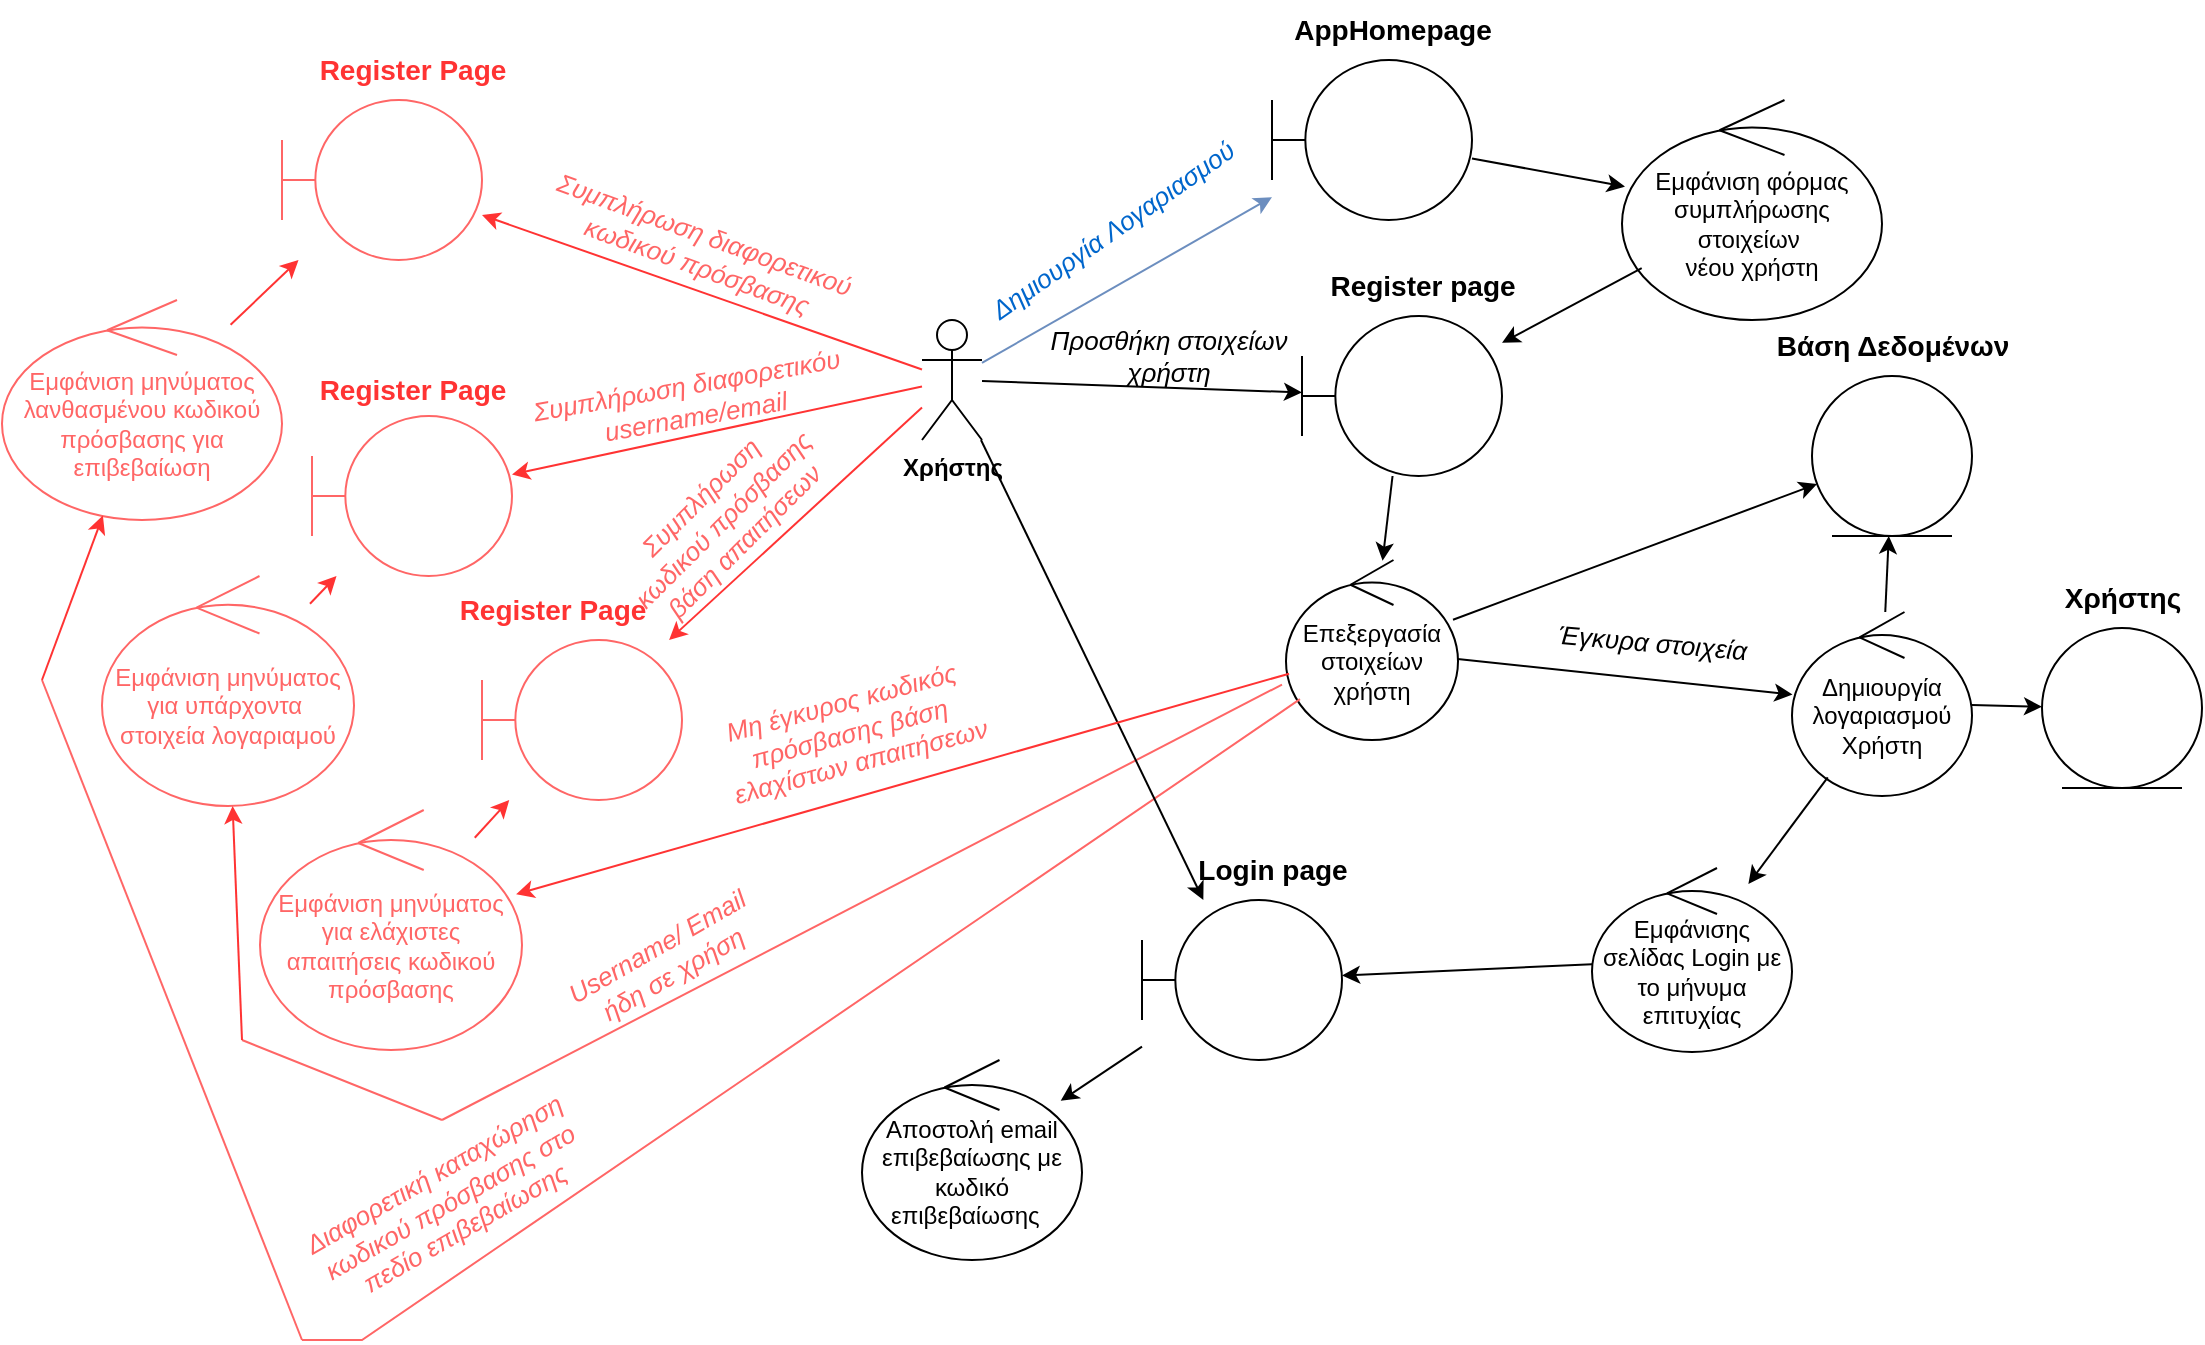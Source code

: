 <mxfile version="27.0.3">
  <diagram name="Page-1" id="njp6pxb4XW8KGzmO_27R">
    <mxGraphModel dx="2063" dy="764" grid="1" gridSize="10" guides="1" tooltips="1" connect="1" arrows="1" fold="1" page="1" pageScale="1" pageWidth="850" pageHeight="1100" math="0" shadow="0">
      <root>
        <mxCell id="0" />
        <mxCell id="1" parent="0" />
        <mxCell id="MnoFGSXp_-6RD4RvQXXh-1" value="&lt;b&gt;Χρήστης&lt;/b&gt;" style="shape=umlActor;verticalLabelPosition=bottom;verticalAlign=top;html=1;outlineConnect=0;" parent="1" vertex="1">
          <mxGeometry x="60" y="190" width="30" height="60" as="geometry" />
        </mxCell>
        <mxCell id="MnoFGSXp_-6RD4RvQXXh-3" value="Δημιουργία Λογαριασμού" style="text;html=1;align=center;verticalAlign=middle;resizable=0;points=[];autosize=1;strokeColor=none;fillColor=none;rotation=-35;fontSize=13;fontStyle=2;fontColor=#0066CC;" parent="1" vertex="1">
          <mxGeometry x="70" y="130" width="170" height="30" as="geometry" />
        </mxCell>
        <mxCell id="MnoFGSXp_-6RD4RvQXXh-5" value="AppHomepage" style="text;html=1;align=center;verticalAlign=middle;resizable=0;points=[];autosize=1;strokeColor=none;fillColor=none;fontSize=14;fontStyle=1;fontColor=#000000;" parent="1" vertex="1">
          <mxGeometry x="235" y="30" width="120" height="30" as="geometry" />
        </mxCell>
        <mxCell id="MnoFGSXp_-6RD4RvQXXh-7" value="Εμφάνιση φόρμας συμπλήρωσης&lt;div&gt;στοιχείων&amp;nbsp;&lt;/div&gt;&lt;div&gt;νέου χρήστη&lt;/div&gt;" style="ellipse;shape=umlControl;whiteSpace=wrap;html=1;fontStyle=0" parent="1" vertex="1">
          <mxGeometry x="410" y="80" width="130" height="110" as="geometry" />
        </mxCell>
        <mxCell id="MnoFGSXp_-6RD4RvQXXh-9" value="" style="shape=umlBoundary;whiteSpace=wrap;html=1;" parent="1" vertex="1">
          <mxGeometry x="250" y="188" width="100" height="80" as="geometry" />
        </mxCell>
        <mxCell id="MnoFGSXp_-6RD4RvQXXh-10" value="Register page" style="text;html=1;align=center;verticalAlign=middle;resizable=0;points=[];autosize=1;strokeColor=none;fillColor=none;fontSize=14;fontStyle=1" parent="1" vertex="1">
          <mxGeometry x="255" y="158" width="110" height="30" as="geometry" />
        </mxCell>
        <mxCell id="MnoFGSXp_-6RD4RvQXXh-13" value="Επεξεργασία στοιχείων χρήστη" style="ellipse;shape=umlControl;whiteSpace=wrap;html=1;" parent="1" vertex="1">
          <mxGeometry x="242" y="310" width="86" height="90" as="geometry" />
        </mxCell>
        <mxCell id="MnoFGSXp_-6RD4RvQXXh-15" value="" style="ellipse;shape=umlEntity;whiteSpace=wrap;html=1;" parent="1" vertex="1">
          <mxGeometry x="505" y="218" width="80" height="80" as="geometry" />
        </mxCell>
        <mxCell id="MnoFGSXp_-6RD4RvQXXh-16" value="Βάση Δεδομένων" style="text;html=1;align=center;verticalAlign=middle;resizable=0;points=[];autosize=1;strokeColor=none;fillColor=none;fontSize=14;fontStyle=1" parent="1" vertex="1">
          <mxGeometry x="480" y="188" width="130" height="30" as="geometry" />
        </mxCell>
        <mxCell id="MnoFGSXp_-6RD4RvQXXh-18" value="Δημιουργία λογαριασμού Χρήστη" style="ellipse;shape=umlControl;whiteSpace=wrap;html=1;" parent="1" vertex="1">
          <mxGeometry x="495" y="336" width="90" height="92" as="geometry" />
        </mxCell>
        <mxCell id="MnoFGSXp_-6RD4RvQXXh-21" value="" style="ellipse;shape=umlEntity;whiteSpace=wrap;html=1;" parent="1" vertex="1">
          <mxGeometry x="620" y="344" width="80" height="80" as="geometry" />
        </mxCell>
        <mxCell id="MnoFGSXp_-6RD4RvQXXh-22" value="Χρήστης" style="text;html=1;align=center;verticalAlign=middle;resizable=0;points=[];autosize=1;strokeColor=none;fillColor=none;fontSize=14;fontStyle=1" parent="1" vertex="1">
          <mxGeometry x="620" y="314" width="80" height="30" as="geometry" />
        </mxCell>
        <mxCell id="MnoFGSXp_-6RD4RvQXXh-23" value="Έγκυρα στοιχεία" style="text;html=1;align=center;verticalAlign=middle;resizable=0;points=[];autosize=1;strokeColor=none;fillColor=none;rotation=5;fontStyle=2;fontSize=13;" parent="1" vertex="1">
          <mxGeometry x="365" y="336" width="120" height="30" as="geometry" />
        </mxCell>
        <mxCell id="MnoFGSXp_-6RD4RvQXXh-25" value="&lt;font color=&quot;#ff6666&quot;&gt;Μη έγκυρος κωδικός&amp;nbsp;&lt;/font&gt;&lt;div&gt;&lt;font color=&quot;#ff6666&quot;&gt;πρόσβασης βάση&amp;nbsp;&lt;/font&gt;&lt;div&gt;&lt;font color=&quot;#ff6666&quot;&gt;ελαχίστων απαιτήσεων&lt;/font&gt;&lt;/div&gt;&lt;/div&gt;" style="text;html=1;align=center;verticalAlign=middle;resizable=0;points=[];autosize=1;strokeColor=none;fillColor=none;rotation=-15;fontStyle=2;fontSize=13;" parent="1" vertex="1">
          <mxGeometry x="-55" y="366" width="160" height="60" as="geometry" />
        </mxCell>
        <mxCell id="MnoFGSXp_-6RD4RvQXXh-26" value="&lt;font style=&quot;color: rgb(255, 102, 102);&quot;&gt;Εμφάνιση μηνύματος για ελάχιστες&lt;/font&gt;&lt;div&gt;&lt;font style=&quot;color: rgb(255, 102, 102);&quot;&gt;απαιτήσεις&amp;nbsp;&lt;/font&gt;&lt;span style=&quot;color: light-dark(rgb(255, 102, 102), rgb(224, 93, 93)); background-color: transparent;&quot;&gt;κωδικού πρόσβασης&lt;/span&gt;&lt;/div&gt;" style="ellipse;shape=umlControl;whiteSpace=wrap;html=1;strokeColor=#FF6666;" parent="1" vertex="1">
          <mxGeometry x="-271" y="435" width="131" height="120" as="geometry" />
        </mxCell>
        <mxCell id="MnoFGSXp_-6RD4RvQXXh-27" value="" style="shape=umlBoundary;whiteSpace=wrap;html=1;strokeColor=#FF6666;" parent="1" vertex="1">
          <mxGeometry x="-160" y="350" width="100" height="80" as="geometry" />
        </mxCell>
        <mxCell id="MnoFGSXp_-6RD4RvQXXh-30" value="Προσθήκη στοιχείων&lt;div&gt;χρήστη&lt;/div&gt;" style="text;html=1;align=center;verticalAlign=middle;resizable=0;points=[];autosize=1;strokeColor=none;fillColor=none;fontSize=13;fontStyle=2" parent="1" vertex="1">
          <mxGeometry x="113" y="188" width="140" height="40" as="geometry" />
        </mxCell>
        <mxCell id="MnoFGSXp_-6RD4RvQXXh-31" value="&lt;font style=&quot;color: rgb(255, 102, 102);&quot;&gt;Συμπλήρωση&lt;/font&gt;&lt;div&gt;&lt;font style=&quot;color: rgb(255, 102, 102);&quot;&gt;&amp;nbsp;κωδικού πρόσβασης&amp;nbsp;&lt;/font&gt;&lt;/div&gt;&lt;div&gt;&lt;font style=&quot;color: rgb(255, 102, 102);&quot;&gt;βάση&amp;nbsp;&lt;/font&gt;&lt;span style=&quot;color: light-dark(rgb(255, 102, 102), rgb(224, 93, 93)); background-color: transparent;&quot;&gt;απαιτήσεων&lt;/span&gt;&lt;/div&gt;" style="text;html=1;align=center;verticalAlign=middle;resizable=0;points=[];autosize=1;strokeColor=none;fillColor=none;rotation=-45;fontStyle=2;fontSize=13;" parent="1" vertex="1">
          <mxGeometry x="-115" y="260" width="150" height="60" as="geometry" />
        </mxCell>
        <mxCell id="MnoFGSXp_-6RD4RvQXXh-33" value="&lt;font style=&quot;color: rgb(255, 102, 102);&quot;&gt;Username/ Email&lt;/font&gt;&lt;div&gt;&lt;font style=&quot;color: rgb(255, 102, 102);&quot;&gt;ήδη σε χρήση&lt;/font&gt;&lt;/div&gt;" style="text;html=1;align=center;verticalAlign=middle;resizable=0;points=[];autosize=1;strokeColor=none;fillColor=none;rotation=-30;fontSize=13;fontStyle=2" parent="1" vertex="1">
          <mxGeometry x="-129" y="490" width="120" height="40" as="geometry" />
        </mxCell>
        <mxCell id="MnoFGSXp_-6RD4RvQXXh-34" value="&lt;font style=&quot;color: rgb(255, 102, 102);&quot;&gt;Εμφάνιση μηνύματος για υπάρχοντα&amp;nbsp; στοιχεία λογαριαμού&lt;/font&gt;" style="ellipse;shape=umlControl;whiteSpace=wrap;html=1;strokeColor=#FF6666;" parent="1" vertex="1">
          <mxGeometry x="-350" y="318" width="126" height="115" as="geometry" />
        </mxCell>
        <mxCell id="MnoFGSXp_-6RD4RvQXXh-35" value="" style="shape=umlBoundary;whiteSpace=wrap;html=1;strokeColor=#FF6666;" parent="1" vertex="1">
          <mxGeometry x="-245" y="238" width="100" height="80" as="geometry" />
        </mxCell>
        <mxCell id="MnoFGSXp_-6RD4RvQXXh-39" value="&lt;font style=&quot;color: rgb(255, 102, 102);&quot;&gt;Συμπλήρωση διαφορετικόυ&amp;nbsp;&lt;/font&gt;&lt;div&gt;&lt;font style=&quot;color: rgb(255, 102, 102);&quot;&gt;username/email&lt;/font&gt;&lt;/div&gt;" style="text;html=1;align=center;verticalAlign=middle;resizable=0;points=[];autosize=1;strokeColor=none;fillColor=none;rotation=-10;fontStyle=2;fontSize=13;" parent="1" vertex="1">
          <mxGeometry x="-145" y="210" width="180" height="40" as="geometry" />
        </mxCell>
        <mxCell id="MnoFGSXp_-6RD4RvQXXh-41" value="&lt;font style=&quot;color: rgb(255, 102, 102);&quot;&gt;Εμφάνιση μηνύματος λανθασμένου κωδικού πρόσβασης για επιβεβαίωση&lt;/font&gt;" style="ellipse;shape=umlControl;whiteSpace=wrap;html=1;strokeColor=#FF6666;" parent="1" vertex="1">
          <mxGeometry x="-400" y="180" width="140" height="110" as="geometry" />
        </mxCell>
        <mxCell id="MnoFGSXp_-6RD4RvQXXh-42" value="&lt;font style=&quot;color: rgb(255, 102, 102);&quot;&gt;Διαφορετική καταχώρηση&amp;nbsp;&lt;/font&gt;&lt;div&gt;&lt;font style=&quot;color: rgb(255, 102, 102);&quot;&gt;κωδικού&amp;nbsp;&lt;/font&gt;&lt;span style=&quot;color: light-dark(rgb(255, 102, 102), rgb(224, 93, 93)); background-color: transparent;&quot;&gt;πρόσβασης στο&amp;nbsp;&lt;/span&gt;&lt;div&gt;&lt;font style=&quot;color: rgb(255, 102, 102);&quot;&gt;πεδίο επιβεβαίωσης&amp;nbsp;&lt;/font&gt;&lt;/div&gt;&lt;/div&gt;" style="text;html=1;align=center;verticalAlign=middle;resizable=0;points=[];autosize=1;strokeColor=none;fillColor=none;rotation=-30;fontStyle=2;fontSize=13;" parent="1" vertex="1">
          <mxGeometry x="-260" y="600" width="170" height="60" as="geometry" />
        </mxCell>
        <mxCell id="MnoFGSXp_-6RD4RvQXXh-45" value="" style="shape=umlBoundary;whiteSpace=wrap;html=1;strokeColor=#FF6666;" parent="1" vertex="1">
          <mxGeometry x="-260" y="80" width="100" height="80" as="geometry" />
        </mxCell>
        <mxCell id="MnoFGSXp_-6RD4RvQXXh-46" value="&lt;font style=&quot;color: rgb(255, 102, 102);&quot;&gt;Συμπλήρωση διαφορετικού&amp;nbsp;&lt;/font&gt;&lt;div&gt;&lt;font style=&quot;color: rgb(255, 102, 102);&quot;&gt;κωδικού πρόσβασης&lt;/font&gt;&lt;/div&gt;" style="text;html=1;align=center;verticalAlign=middle;resizable=0;points=[];autosize=1;strokeColor=none;fillColor=none;rotation=20;fontStyle=2;fontSize=13;" parent="1" vertex="1">
          <mxGeometry x="-140" y="135" width="180" height="40" as="geometry" />
        </mxCell>
        <mxCell id="MnoFGSXp_-6RD4RvQXXh-53" value="Εμφάνισης σελίδας Login με το μήνυμα επιτυχίας" style="ellipse;shape=umlControl;whiteSpace=wrap;html=1;" parent="1" vertex="1">
          <mxGeometry x="395" y="464" width="100" height="92" as="geometry" />
        </mxCell>
        <mxCell id="MnoFGSXp_-6RD4RvQXXh-57" value="Register Page" style="text;html=1;align=center;verticalAlign=middle;resizable=0;points=[];autosize=1;strokeColor=none;fillColor=none;fontColor=#FF3333;fontSize=14;fontStyle=1" parent="1" vertex="1">
          <mxGeometry x="-180" y="320" width="110" height="30" as="geometry" />
        </mxCell>
        <mxCell id="MnoFGSXp_-6RD4RvQXXh-58" value="Register Page" style="text;html=1;align=center;verticalAlign=middle;resizable=0;points=[];autosize=1;strokeColor=none;fillColor=none;fontColor=#FF3333;fontSize=14;fontStyle=1" parent="1" vertex="1">
          <mxGeometry x="-250" y="210" width="110" height="30" as="geometry" />
        </mxCell>
        <mxCell id="MnoFGSXp_-6RD4RvQXXh-62" value="Register Page" style="text;html=1;align=center;verticalAlign=middle;resizable=0;points=[];autosize=1;strokeColor=none;fillColor=none;fontColor=#FF3333;fontSize=14;fontStyle=1" parent="1" vertex="1">
          <mxGeometry x="-250" y="50" width="110" height="30" as="geometry" />
        </mxCell>
        <mxCell id="MnoFGSXp_-6RD4RvQXXh-68" value="" style="shape=umlBoundary;whiteSpace=wrap;html=1;" parent="1" vertex="1">
          <mxGeometry x="170" y="480" width="100" height="80" as="geometry" />
        </mxCell>
        <mxCell id="MnoFGSXp_-6RD4RvQXXh-69" value="Login page" style="text;html=1;align=center;verticalAlign=middle;resizable=0;points=[];autosize=1;strokeColor=none;fillColor=none;fontSize=14;fontStyle=1" parent="1" vertex="1">
          <mxGeometry x="190" y="450" width="90" height="30" as="geometry" />
        </mxCell>
        <mxCell id="MnoFGSXp_-6RD4RvQXXh-72" value="" style="endArrow=none;html=1;rounded=0;strokeColor=#FF6666;" parent="1" edge="1">
          <mxGeometry width="50" height="50" relative="1" as="geometry">
            <mxPoint x="239.995" y="372.282" as="sourcePoint" />
            <mxPoint x="-180" y="590" as="targetPoint" />
          </mxGeometry>
        </mxCell>
        <mxCell id="MnoFGSXp_-6RD4RvQXXh-74" value="" style="endArrow=none;html=1;rounded=0;strokeColor=#FF6666;" parent="1" edge="1">
          <mxGeometry width="50" height="50" relative="1" as="geometry">
            <mxPoint x="-180" y="590" as="sourcePoint" />
            <mxPoint x="-280" y="550" as="targetPoint" />
          </mxGeometry>
        </mxCell>
        <mxCell id="MnoFGSXp_-6RD4RvQXXh-76" value="" style="endArrow=none;html=1;rounded=0;strokeColor=#FF6666;" parent="1" source="MnoFGSXp_-6RD4RvQXXh-13" edge="1">
          <mxGeometry width="50" height="50" relative="1" as="geometry">
            <mxPoint x="256.785" y="400.0" as="sourcePoint" />
            <mxPoint x="-250" y="700" as="targetPoint" />
            <Array as="points">
              <mxPoint x="-220" y="700" />
            </Array>
          </mxGeometry>
        </mxCell>
        <mxCell id="MnoFGSXp_-6RD4RvQXXh-77" value="" style="endArrow=none;html=1;rounded=0;strokeColor=#FF6666;" parent="1" edge="1">
          <mxGeometry width="50" height="50" relative="1" as="geometry">
            <mxPoint x="-250" y="700" as="sourcePoint" />
            <mxPoint x="-380" y="370" as="targetPoint" />
          </mxGeometry>
        </mxCell>
        <mxCell id="MnoFGSXp_-6RD4RvQXXh-79" value="Αποστολή email επιβεβαίωσης με κωδικό επιβεβαίωσης&amp;nbsp;&amp;nbsp;" style="ellipse;shape=umlControl;whiteSpace=wrap;html=1;" parent="1" vertex="1">
          <mxGeometry x="30" y="560" width="110" height="100" as="geometry" />
        </mxCell>
        <mxCell id="MnoFGSXp_-6RD4RvQXXh-4" value="" style="shape=umlBoundary;whiteSpace=wrap;html=1;" parent="1" vertex="1">
          <mxGeometry x="235" y="60" width="100" height="80" as="geometry" />
        </mxCell>
        <mxCell id="MnoFGSXp_-6RD4RvQXXh-86" value="" style="endArrow=classic;html=1;rounded=0;fillColor=#dae8fc;strokeColor=#6c8ebf;" parent="1" source="MnoFGSXp_-6RD4RvQXXh-1" target="MnoFGSXp_-6RD4RvQXXh-4" edge="1">
          <mxGeometry width="50" height="50" relative="1" as="geometry">
            <mxPoint x="140" y="380" as="sourcePoint" />
            <mxPoint x="190" y="330" as="targetPoint" />
          </mxGeometry>
        </mxCell>
        <mxCell id="MnoFGSXp_-6RD4RvQXXh-87" value="" style="endArrow=classic;html=1;rounded=0;" parent="1" source="MnoFGSXp_-6RD4RvQXXh-4" target="MnoFGSXp_-6RD4RvQXXh-7" edge="1">
          <mxGeometry width="50" height="50" relative="1" as="geometry">
            <mxPoint x="140" y="380" as="sourcePoint" />
            <mxPoint x="190" y="330" as="targetPoint" />
          </mxGeometry>
        </mxCell>
        <mxCell id="MnoFGSXp_-6RD4RvQXXh-88" value="" style="endArrow=classic;html=1;rounded=0;" parent="1" source="MnoFGSXp_-6RD4RvQXXh-7" target="MnoFGSXp_-6RD4RvQXXh-9" edge="1">
          <mxGeometry width="50" height="50" relative="1" as="geometry">
            <mxPoint x="570" y="510" as="sourcePoint" />
            <mxPoint x="646" y="524" as="targetPoint" />
          </mxGeometry>
        </mxCell>
        <mxCell id="MnoFGSXp_-6RD4RvQXXh-89" value="" style="endArrow=classic;html=1;rounded=0;" parent="1" source="MnoFGSXp_-6RD4RvQXXh-1" target="MnoFGSXp_-6RD4RvQXXh-9" edge="1">
          <mxGeometry width="50" height="50" relative="1" as="geometry">
            <mxPoint x="670" y="579" as="sourcePoint" />
            <mxPoint x="746" y="593" as="targetPoint" />
          </mxGeometry>
        </mxCell>
        <mxCell id="MnoFGSXp_-6RD4RvQXXh-90" value="" style="endArrow=classic;html=1;rounded=0;" parent="1" source="MnoFGSXp_-6RD4RvQXXh-9" target="MnoFGSXp_-6RD4RvQXXh-13" edge="1">
          <mxGeometry width="50" height="50" relative="1" as="geometry">
            <mxPoint x="550" y="610" as="sourcePoint" />
            <mxPoint x="626" y="624" as="targetPoint" />
          </mxGeometry>
        </mxCell>
        <mxCell id="MnoFGSXp_-6RD4RvQXXh-91" value="" style="endArrow=classic;html=1;rounded=0;" parent="1" source="MnoFGSXp_-6RD4RvQXXh-13" target="MnoFGSXp_-6RD4RvQXXh-15" edge="1">
          <mxGeometry width="50" height="50" relative="1" as="geometry">
            <mxPoint x="140" y="380" as="sourcePoint" />
            <mxPoint x="190" y="330" as="targetPoint" />
          </mxGeometry>
        </mxCell>
        <mxCell id="MnoFGSXp_-6RD4RvQXXh-92" value="" style="endArrow=classic;html=1;rounded=0;" parent="1" source="MnoFGSXp_-6RD4RvQXXh-13" target="MnoFGSXp_-6RD4RvQXXh-18" edge="1">
          <mxGeometry width="50" height="50" relative="1" as="geometry">
            <mxPoint x="620" y="605" as="sourcePoint" />
            <mxPoint x="670" y="555" as="targetPoint" />
          </mxGeometry>
        </mxCell>
        <mxCell id="MnoFGSXp_-6RD4RvQXXh-93" value="" style="endArrow=classic;html=1;rounded=0;" parent="1" source="MnoFGSXp_-6RD4RvQXXh-18" target="MnoFGSXp_-6RD4RvQXXh-15" edge="1">
          <mxGeometry width="50" height="50" relative="1" as="geometry">
            <mxPoint x="140" y="380" as="sourcePoint" />
            <mxPoint x="190" y="330" as="targetPoint" />
          </mxGeometry>
        </mxCell>
        <mxCell id="MnoFGSXp_-6RD4RvQXXh-94" value="" style="endArrow=classic;html=1;rounded=0;" parent="1" source="MnoFGSXp_-6RD4RvQXXh-18" target="MnoFGSXp_-6RD4RvQXXh-21" edge="1">
          <mxGeometry width="50" height="50" relative="1" as="geometry">
            <mxPoint x="140" y="380" as="sourcePoint" />
            <mxPoint x="190" y="330" as="targetPoint" />
          </mxGeometry>
        </mxCell>
        <mxCell id="MnoFGSXp_-6RD4RvQXXh-97" value="" style="endArrow=classic;html=1;rounded=0;" parent="1" source="MnoFGSXp_-6RD4RvQXXh-18" target="MnoFGSXp_-6RD4RvQXXh-53" edge="1">
          <mxGeometry width="50" height="50" relative="1" as="geometry">
            <mxPoint x="140" y="380" as="sourcePoint" />
            <mxPoint x="482.583" y="457.655" as="targetPoint" />
          </mxGeometry>
        </mxCell>
        <mxCell id="MnoFGSXp_-6RD4RvQXXh-98" value="" style="endArrow=classic;html=1;rounded=0;" parent="1" source="MnoFGSXp_-6RD4RvQXXh-1" target="MnoFGSXp_-6RD4RvQXXh-68" edge="1">
          <mxGeometry width="50" height="50" relative="1" as="geometry">
            <mxPoint x="140" y="380" as="sourcePoint" />
            <mxPoint x="190" y="330" as="targetPoint" />
          </mxGeometry>
        </mxCell>
        <mxCell id="MnoFGSXp_-6RD4RvQXXh-99" value="" style="endArrow=classic;html=1;rounded=0;" parent="1" source="MnoFGSXp_-6RD4RvQXXh-68" target="MnoFGSXp_-6RD4RvQXXh-79" edge="1">
          <mxGeometry width="50" height="50" relative="1" as="geometry">
            <mxPoint x="140" y="380" as="sourcePoint" />
            <mxPoint x="190" y="330" as="targetPoint" />
          </mxGeometry>
        </mxCell>
        <mxCell id="MnoFGSXp_-6RD4RvQXXh-100" value="" style="endArrow=classic;html=1;rounded=0;strokeColor=#000000;" parent="1" source="MnoFGSXp_-6RD4RvQXXh-53" target="MnoFGSXp_-6RD4RvQXXh-68" edge="1">
          <mxGeometry width="50" height="50" relative="1" as="geometry">
            <mxPoint x="140" y="380" as="sourcePoint" />
            <mxPoint x="190" y="330" as="targetPoint" />
          </mxGeometry>
        </mxCell>
        <mxCell id="MnoFGSXp_-6RD4RvQXXh-101" value="" style="endArrow=classic;html=1;rounded=0;fontColor=light-dark(#FF3333,#ED0202);strokeColor=light-dark(#FF3333,#ED0202);" parent="1" source="MnoFGSXp_-6RD4RvQXXh-13" target="MnoFGSXp_-6RD4RvQXXh-26" edge="1">
          <mxGeometry width="50" height="50" relative="1" as="geometry">
            <mxPoint x="140" y="380" as="sourcePoint" />
            <mxPoint x="190" y="330" as="targetPoint" />
          </mxGeometry>
        </mxCell>
        <mxCell id="MnoFGSXp_-6RD4RvQXXh-102" value="" style="endArrow=classic;html=1;rounded=0;strokeColor=light-dark(#FF3333,#ED0202);" parent="1" target="MnoFGSXp_-6RD4RvQXXh-34" edge="1">
          <mxGeometry width="50" height="50" relative="1" as="geometry">
            <mxPoint x="-280" y="550" as="sourcePoint" />
            <mxPoint x="190" y="330" as="targetPoint" />
          </mxGeometry>
        </mxCell>
        <mxCell id="MnoFGSXp_-6RD4RvQXXh-103" value="" style="endArrow=classic;html=1;rounded=0;strokeColor=light-dark(#FF3333,#ED0202);" parent="1" source="MnoFGSXp_-6RD4RvQXXh-34" target="MnoFGSXp_-6RD4RvQXXh-35" edge="1">
          <mxGeometry width="50" height="50" relative="1" as="geometry">
            <mxPoint x="140" y="380" as="sourcePoint" />
            <mxPoint x="190" y="330" as="targetPoint" />
          </mxGeometry>
        </mxCell>
        <mxCell id="MnoFGSXp_-6RD4RvQXXh-104" value="" style="endArrow=classic;html=1;rounded=0;strokeColor=light-dark(#FF3333,#ED0202);" parent="1" target="MnoFGSXp_-6RD4RvQXXh-41" edge="1">
          <mxGeometry width="50" height="50" relative="1" as="geometry">
            <mxPoint x="-380" y="370" as="sourcePoint" />
            <mxPoint x="190" y="330" as="targetPoint" />
          </mxGeometry>
        </mxCell>
        <mxCell id="MnoFGSXp_-6RD4RvQXXh-105" value="" style="endArrow=classic;html=1;rounded=0;strokeColor=light-dark(#FF3333,#ED0202);" parent="1" source="MnoFGSXp_-6RD4RvQXXh-41" target="MnoFGSXp_-6RD4RvQXXh-45" edge="1">
          <mxGeometry width="50" height="50" relative="1" as="geometry">
            <mxPoint x="140" y="380" as="sourcePoint" />
            <mxPoint x="190" y="330" as="targetPoint" />
          </mxGeometry>
        </mxCell>
        <mxCell id="MnoFGSXp_-6RD4RvQXXh-106" value="" style="endArrow=classic;html=1;rounded=0;strokeColor=light-dark(#FF3333,#ED0202);" parent="1" source="MnoFGSXp_-6RD4RvQXXh-1" target="MnoFGSXp_-6RD4RvQXXh-45" edge="1">
          <mxGeometry width="50" height="50" relative="1" as="geometry">
            <mxPoint x="140" y="380" as="sourcePoint" />
            <mxPoint x="190" y="330" as="targetPoint" />
          </mxGeometry>
        </mxCell>
        <mxCell id="MnoFGSXp_-6RD4RvQXXh-107" value="" style="endArrow=classic;html=1;rounded=0;strokeColor=light-dark(#FF3333,#ED0202);" parent="1" source="MnoFGSXp_-6RD4RvQXXh-1" target="MnoFGSXp_-6RD4RvQXXh-35" edge="1">
          <mxGeometry width="50" height="50" relative="1" as="geometry">
            <mxPoint x="140" y="380" as="sourcePoint" />
            <mxPoint x="190" y="330" as="targetPoint" />
          </mxGeometry>
        </mxCell>
        <mxCell id="MnoFGSXp_-6RD4RvQXXh-108" value="" style="endArrow=classic;html=1;rounded=0;strokeColor=light-dark(#FF3333,#ED0202);" parent="1" source="MnoFGSXp_-6RD4RvQXXh-1" target="MnoFGSXp_-6RD4RvQXXh-27" edge="1">
          <mxGeometry width="50" height="50" relative="1" as="geometry">
            <mxPoint x="140" y="380" as="sourcePoint" />
            <mxPoint x="190" y="330" as="targetPoint" />
          </mxGeometry>
        </mxCell>
        <mxCell id="MnoFGSXp_-6RD4RvQXXh-109" value="" style="endArrow=classic;html=1;rounded=0;strokeColor=light-dark(#FF3333,#ED0202);" parent="1" source="MnoFGSXp_-6RD4RvQXXh-26" target="MnoFGSXp_-6RD4RvQXXh-27" edge="1">
          <mxGeometry width="50" height="50" relative="1" as="geometry">
            <mxPoint x="140" y="380" as="sourcePoint" />
            <mxPoint x="190" y="330" as="targetPoint" />
          </mxGeometry>
        </mxCell>
      </root>
    </mxGraphModel>
  </diagram>
</mxfile>
